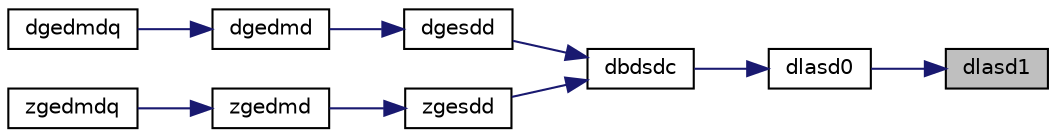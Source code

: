 digraph "dlasd1"
{
 // LATEX_PDF_SIZE
  edge [fontname="Helvetica",fontsize="10",labelfontname="Helvetica",labelfontsize="10"];
  node [fontname="Helvetica",fontsize="10",shape=record];
  rankdir="RL";
  Node1 [label="dlasd1",height=0.2,width=0.4,color="black", fillcolor="grey75", style="filled", fontcolor="black",tooltip="DLASD1 computes the SVD of an upper bidiagonal matrix B of the specified size. Used by sbdsdc."];
  Node1 -> Node2 [dir="back",color="midnightblue",fontsize="10",style="solid",fontname="Helvetica"];
  Node2 [label="dlasd0",height=0.2,width=0.4,color="black", fillcolor="white", style="filled",URL="$dlasd0_8f.html#ae17e31eb66deb0c5111275edbd302758",tooltip="DLASD0 computes the singular values of a real upper bidiagonal n-by-m matrix B with diagonal d and of..."];
  Node2 -> Node3 [dir="back",color="midnightblue",fontsize="10",style="solid",fontname="Helvetica"];
  Node3 [label="dbdsdc",height=0.2,width=0.4,color="black", fillcolor="white", style="filled",URL="$dbdsdc_8f.html#a6465b3e8d562f4a16409308939a46a3f",tooltip="DBDSDC"];
  Node3 -> Node4 [dir="back",color="midnightblue",fontsize="10",style="solid",fontname="Helvetica"];
  Node4 [label="dgesdd",height=0.2,width=0.4,color="black", fillcolor="white", style="filled",URL="$dgesdd_8f.html#ad8e0f1c83a78d3d4858eaaa88a1c5ab1",tooltip="DGESDD"];
  Node4 -> Node5 [dir="back",color="midnightblue",fontsize="10",style="solid",fontname="Helvetica"];
  Node5 [label="dgedmd",height=0.2,width=0.4,color="black", fillcolor="white", style="filled",URL="$dgedmd_8f90.html#a873ebfba3e94c6200e9f6da79644abb1",tooltip="DGEDMD computes the Dynamic Mode Decomposition (DMD) for a pair of data snapshot matrices."];
  Node5 -> Node6 [dir="back",color="midnightblue",fontsize="10",style="solid",fontname="Helvetica"];
  Node6 [label="dgedmdq",height=0.2,width=0.4,color="black", fillcolor="white", style="filled",URL="$dgedmdq_8f90.html#a6c9d2f77b73a03970b6e05984167644f",tooltip="DGEDMDQ computes the Dynamic Mode Decomposition (DMD) for a pair of data snapshot matrices."];
  Node3 -> Node7 [dir="back",color="midnightblue",fontsize="10",style="solid",fontname="Helvetica"];
  Node7 [label="zgesdd",height=0.2,width=0.4,color="black", fillcolor="white", style="filled",URL="$zgesdd_8f.html#accb06ed106ce18814ad7069dcb43aa27",tooltip="ZGESDD"];
  Node7 -> Node8 [dir="back",color="midnightblue",fontsize="10",style="solid",fontname="Helvetica"];
  Node8 [label="zgedmd",height=0.2,width=0.4,color="black", fillcolor="white", style="filled",URL="$zgedmd_8f90.html#a09cef60be58f076072bb592bd1223dec",tooltip="ZGEDMD computes the Dynamic Mode Decomposition (DMD) for a pair of data snapshot matrices."];
  Node8 -> Node9 [dir="back",color="midnightblue",fontsize="10",style="solid",fontname="Helvetica"];
  Node9 [label="zgedmdq",height=0.2,width=0.4,color="black", fillcolor="white", style="filled",URL="$zgedmdq_8f90.html#a2ed954e87a52cfdd0bf0d61a1ff43e16",tooltip="ZGEDMDQ computes the Dynamic Mode Decomposition (DMD) for a pair of data snapshot matrices."];
}

